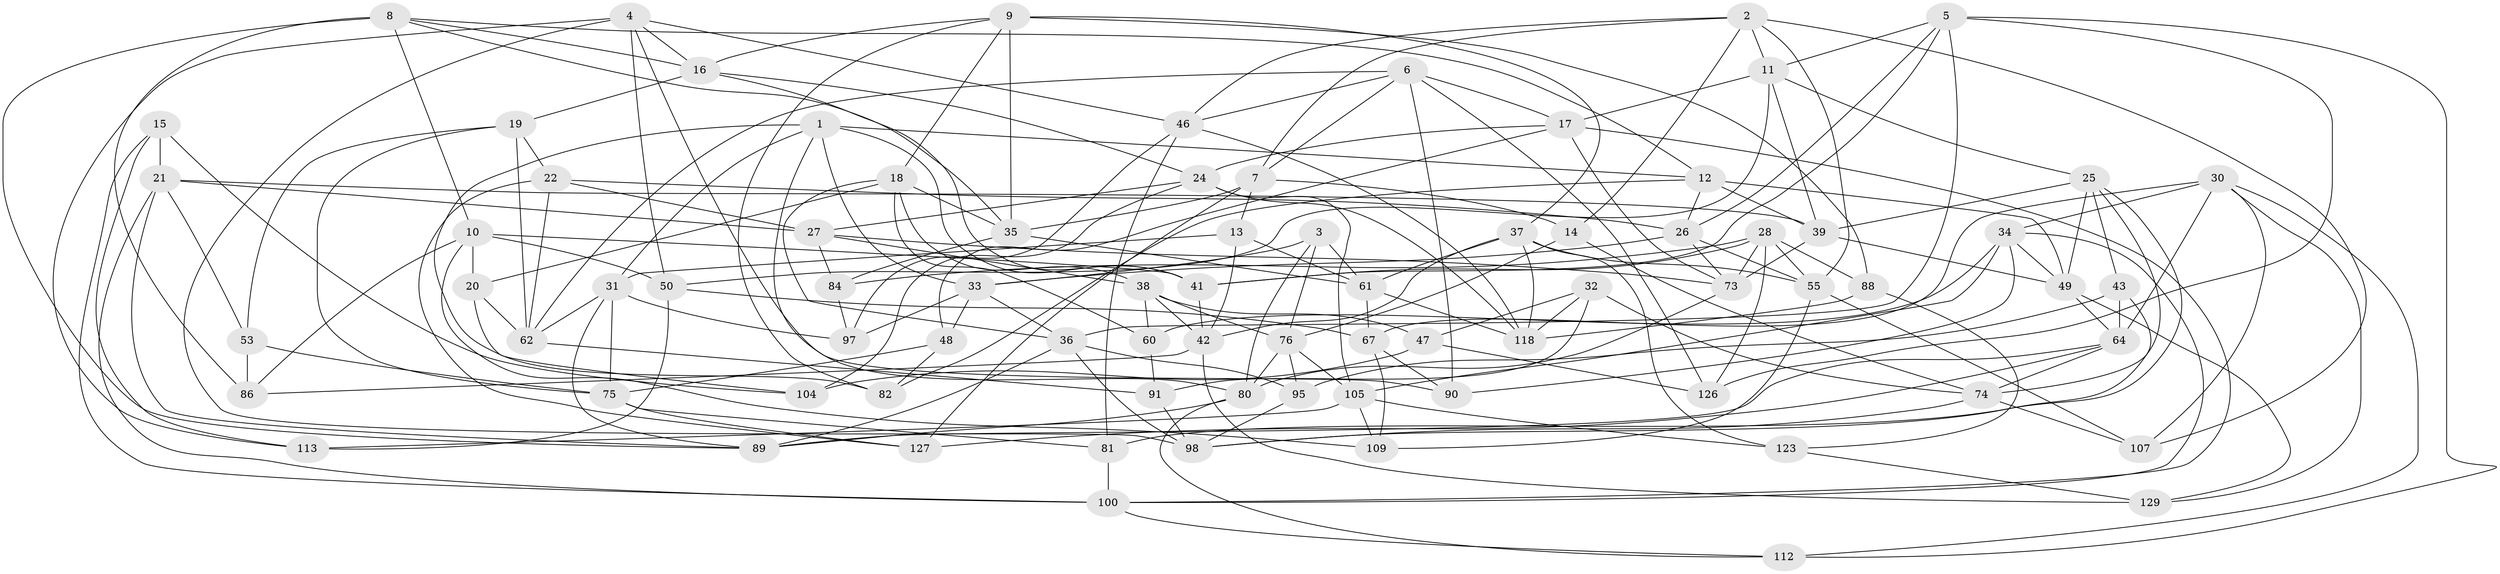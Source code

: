 // original degree distribution, {4: 1.0}
// Generated by graph-tools (version 1.1) at 2025/11/02/27/25 16:11:43]
// undirected, 80 vertices, 209 edges
graph export_dot {
graph [start="1"]
  node [color=gray90,style=filled];
  1 [super="+71"];
  2 [super="+70"];
  3;
  4 [super="+68"];
  5 [super="+54"];
  6 [super="+102"];
  7 [super="+40"];
  8 [super="+23"];
  9 [super="+79"];
  10 [super="+44"];
  11 [super="+87"];
  12 [super="+85"];
  13;
  14;
  15;
  16 [super="+59"];
  17 [super="+51"];
  18 [super="+66"];
  19 [super="+72"];
  20;
  21 [super="+99"];
  22 [super="+94"];
  24 [super="+65"];
  25 [super="+114"];
  26 [super="+120"];
  27 [super="+58"];
  28 [super="+29"];
  30 [super="+119"];
  31 [super="+96"];
  32;
  33 [super="+63"];
  34 [super="+45"];
  35 [super="+52"];
  36 [super="+111"];
  37 [super="+69"];
  38 [super="+122"];
  39 [super="+77"];
  41 [super="+103"];
  42 [super="+57"];
  43;
  46 [super="+130"];
  47;
  48;
  49 [super="+78"];
  50 [super="+117"];
  53;
  55 [super="+56"];
  60;
  61 [super="+115"];
  62 [super="+125"];
  64 [super="+121"];
  67 [super="+93"];
  73 [super="+83"];
  74 [super="+108"];
  75 [super="+110"];
  76 [super="+106"];
  80 [super="+92"];
  81;
  82;
  84;
  86;
  88;
  89 [super="+128"];
  90;
  91;
  95;
  97;
  98 [super="+116"];
  100 [super="+101"];
  104;
  105 [super="+131"];
  107;
  109;
  112;
  113;
  118 [super="+124"];
  123;
  126;
  127;
  129;
  1 -- 33;
  1 -- 82;
  1 -- 31;
  1 -- 80;
  1 -- 12;
  1 -- 41;
  2 -- 107;
  2 -- 7;
  2 -- 55;
  2 -- 46;
  2 -- 11;
  2 -- 14;
  3 -- 80;
  3 -- 76;
  3 -- 61;
  3 -- 33;
  4 -- 98;
  4 -- 113;
  4 -- 16;
  4 -- 90;
  4 -- 46;
  4 -- 50;
  5 -- 112;
  5 -- 26;
  5 -- 11;
  5 -- 126;
  5 -- 41;
  5 -- 36;
  6 -- 62;
  6 -- 90;
  6 -- 126;
  6 -- 7;
  6 -- 46;
  6 -- 17;
  7 -- 13;
  7 -- 14;
  7 -- 35;
  7 -- 127;
  8 -- 10;
  8 -- 12;
  8 -- 89;
  8 -- 16;
  8 -- 86;
  8 -- 35;
  9 -- 88;
  9 -- 82;
  9 -- 16;
  9 -- 37;
  9 -- 18;
  9 -- 35;
  10 -- 20;
  10 -- 109;
  10 -- 50;
  10 -- 86;
  10 -- 41;
  11 -- 25;
  11 -- 17;
  11 -- 39;
  11 -- 50;
  12 -- 39;
  12 -- 82;
  12 -- 26;
  12 -- 49;
  13 -- 61;
  13 -- 42;
  13 -- 31;
  14 -- 74;
  14 -- 76;
  15 -- 113;
  15 -- 21;
  15 -- 104;
  15 -- 100;
  16 -- 41;
  16 -- 24;
  16 -- 19;
  17 -- 48;
  17 -- 100;
  17 -- 24;
  17 -- 73;
  18 -- 20;
  18 -- 60;
  18 -- 35;
  18 -- 36;
  18 -- 38;
  19 -- 22 [weight=2];
  19 -- 62;
  19 -- 75;
  19 -- 53;
  20 -- 104;
  20 -- 62;
  21 -- 89;
  21 -- 39;
  21 -- 27;
  21 -- 100;
  21 -- 53;
  22 -- 62;
  22 -- 127;
  22 -- 26;
  22 -- 27;
  24 -- 105;
  24 -- 104;
  24 -- 27;
  24 -- 118;
  25 -- 43;
  25 -- 39;
  25 -- 81;
  25 -- 49;
  25 -- 74;
  26 -- 55;
  26 -- 73;
  26 -- 33;
  27 -- 38;
  27 -- 73;
  27 -- 84;
  28 -- 126;
  28 -- 88;
  28 -- 55;
  28 -- 73;
  28 -- 84;
  28 -- 41;
  30 -- 129;
  30 -- 112;
  30 -- 67;
  30 -- 107;
  30 -- 64;
  30 -- 34;
  31 -- 97;
  31 -- 75;
  31 -- 89;
  31 -- 62;
  32 -- 47;
  32 -- 74;
  32 -- 118;
  32 -- 91;
  33 -- 48;
  33 -- 36;
  33 -- 97;
  34 -- 60;
  34 -- 90;
  34 -- 49;
  34 -- 105;
  34 -- 100;
  35 -- 84;
  35 -- 61;
  36 -- 95;
  36 -- 89;
  36 -- 98;
  37 -- 61;
  37 -- 55;
  37 -- 42;
  37 -- 123;
  37 -- 118;
  38 -- 47;
  38 -- 76;
  38 -- 60;
  38 -- 42;
  39 -- 73;
  39 -- 49;
  41 -- 42;
  42 -- 86;
  42 -- 129;
  43 -- 95;
  43 -- 98;
  43 -- 64;
  46 -- 97;
  46 -- 81;
  46 -- 118;
  47 -- 126;
  47 -- 104;
  48 -- 82;
  48 -- 75;
  49 -- 129;
  49 -- 64;
  50 -- 113;
  50 -- 67 [weight=2];
  53 -- 86;
  53 -- 75;
  55 -- 107;
  55 -- 109;
  60 -- 91;
  61 -- 118;
  61 -- 67;
  62 -- 91;
  64 -- 127;
  64 -- 74;
  64 -- 89;
  67 -- 90;
  67 -- 109;
  73 -- 80;
  74 -- 107;
  74 -- 98;
  75 -- 127;
  75 -- 81;
  76 -- 105;
  76 -- 95;
  76 -- 80;
  80 -- 89;
  80 -- 112;
  81 -- 100;
  84 -- 97;
  88 -- 118;
  88 -- 123;
  91 -- 98;
  95 -- 98;
  100 -- 112;
  105 -- 113;
  105 -- 109;
  105 -- 123;
  123 -- 129;
}
